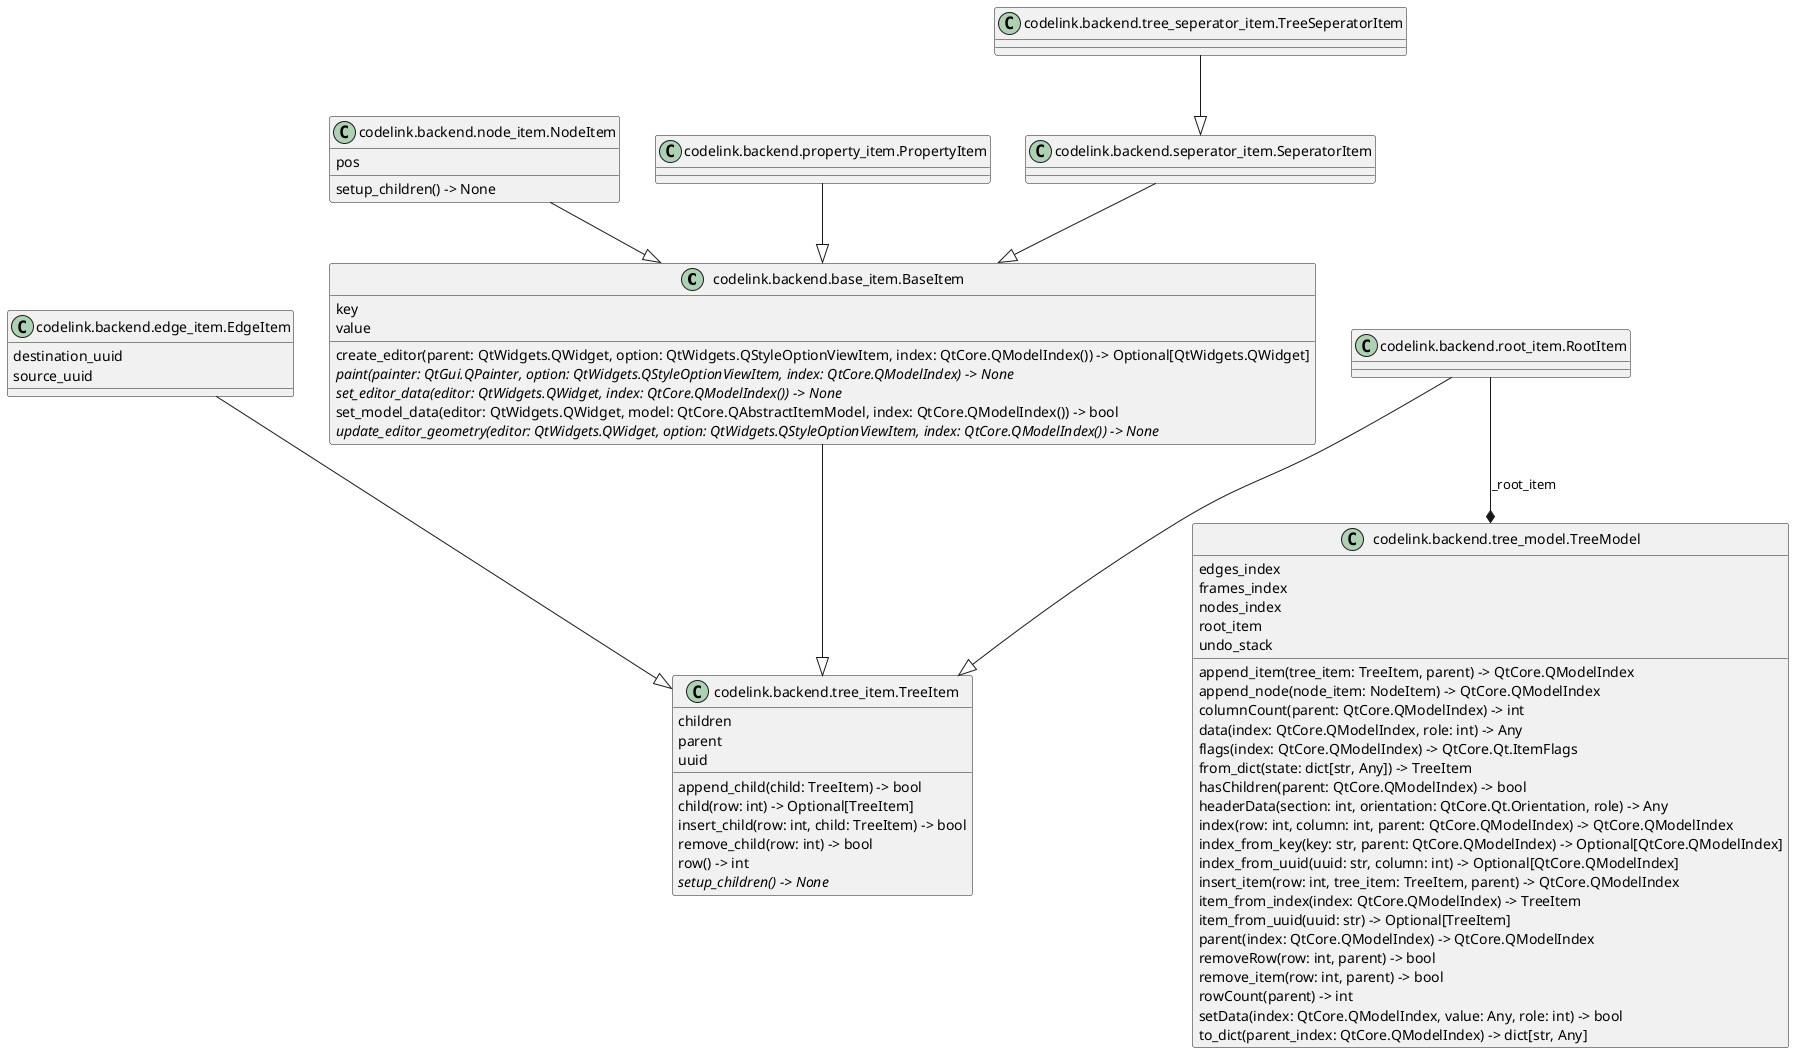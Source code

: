 @startuml classes
set namespaceSeparator none
class "codelink.backend.base_item.BaseItem" as codelink.backend.base_item.BaseItem {
  key
  value
  create_editor(parent: QtWidgets.QWidget, option: QtWidgets.QStyleOptionViewItem, index: QtCore.QModelIndex()) -> Optional[QtWidgets.QWidget]
  {abstract}paint(painter: QtGui.QPainter, option: QtWidgets.QStyleOptionViewItem, index: QtCore.QModelIndex) -> None
  {abstract}set_editor_data(editor: QtWidgets.QWidget, index: QtCore.QModelIndex()) -> None
  set_model_data(editor: QtWidgets.QWidget, model: QtCore.QAbstractItemModel, index: QtCore.QModelIndex()) -> bool
  {abstract}update_editor_geometry(editor: QtWidgets.QWidget, option: QtWidgets.QStyleOptionViewItem, index: QtCore.QModelIndex()) -> None
}
class "codelink.backend.edge_item.EdgeItem" as codelink.backend.edge_item.EdgeItem {
  destination_uuid
  source_uuid
}
class "codelink.backend.node_item.NodeItem" as codelink.backend.node_item.NodeItem {
  pos
  setup_children() -> None
}
class "codelink.backend.property_item.PropertyItem" as codelink.backend.property_item.PropertyItem {
}
class "codelink.backend.root_item.RootItem" as codelink.backend.root_item.RootItem {
}
class "codelink.backend.seperator_item.SeperatorItem" as codelink.backend.seperator_item.SeperatorItem {
}
class "codelink.backend.tree_item.TreeItem" as codelink.backend.tree_item.TreeItem {
  children
  parent
  uuid
  append_child(child: TreeItem) -> bool
  child(row: int) -> Optional[TreeItem]
  insert_child(row: int, child: TreeItem) -> bool
  remove_child(row: int) -> bool
  row() -> int
  {abstract}setup_children() -> None
}
class "codelink.backend.tree_model.TreeModel" as codelink.backend.tree_model.TreeModel {
  edges_index
  frames_index
  nodes_index
  root_item
  undo_stack
  append_item(tree_item: TreeItem, parent) -> QtCore.QModelIndex
  append_node(node_item: NodeItem) -> QtCore.QModelIndex
  columnCount(parent: QtCore.QModelIndex) -> int
  data(index: QtCore.QModelIndex, role: int) -> Any
  flags(index: QtCore.QModelIndex) -> QtCore.Qt.ItemFlags
  from_dict(state: dict[str, Any]) -> TreeItem
  hasChildren(parent: QtCore.QModelIndex) -> bool
  headerData(section: int, orientation: QtCore.Qt.Orientation, role) -> Any
  index(row: int, column: int, parent: QtCore.QModelIndex) -> QtCore.QModelIndex
  index_from_key(key: str, parent: QtCore.QModelIndex) -> Optional[QtCore.QModelIndex]
  index_from_uuid(uuid: str, column: int) -> Optional[QtCore.QModelIndex]
  insert_item(row: int, tree_item: TreeItem, parent) -> QtCore.QModelIndex
  item_from_index(index: QtCore.QModelIndex) -> TreeItem
  item_from_uuid(uuid: str) -> Optional[TreeItem]
  parent(index: QtCore.QModelIndex) -> QtCore.QModelIndex
  removeRow(row: int, parent) -> bool
  remove_item(row: int, parent) -> bool
  rowCount(parent) -> int
  setData(index: QtCore.QModelIndex, value: Any, role: int) -> bool
  to_dict(parent_index: QtCore.QModelIndex) -> dict[str, Any]
}
class "codelink.backend.tree_seperator_item.TreeSeperatorItem" as codelink.backend.tree_seperator_item.TreeSeperatorItem {
}
codelink.backend.base_item.BaseItem --|> codelink.backend.tree_item.TreeItem
codelink.backend.edge_item.EdgeItem --|> codelink.backend.tree_item.TreeItem
codelink.backend.node_item.NodeItem --|> codelink.backend.base_item.BaseItem
codelink.backend.property_item.PropertyItem --|> codelink.backend.base_item.BaseItem
codelink.backend.root_item.RootItem --|> codelink.backend.tree_item.TreeItem
codelink.backend.seperator_item.SeperatorItem --|> codelink.backend.base_item.BaseItem
codelink.backend.tree_seperator_item.TreeSeperatorItem --|> codelink.backend.seperator_item.SeperatorItem
codelink.backend.root_item.RootItem --* codelink.backend.tree_model.TreeModel : _root_item
@enduml
